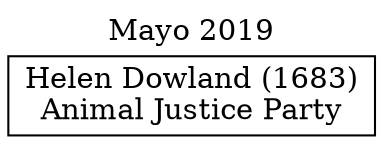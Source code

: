 // House preference flow
digraph "Helen Dowland (1683)_Mayo_2019" {
	graph [label="Mayo 2019" labelloc=t mclimit=10]
	node [shape=box]
	"Helen Dowland (1683)" [label="Helen Dowland (1683)
Animal Justice Party"]
}
